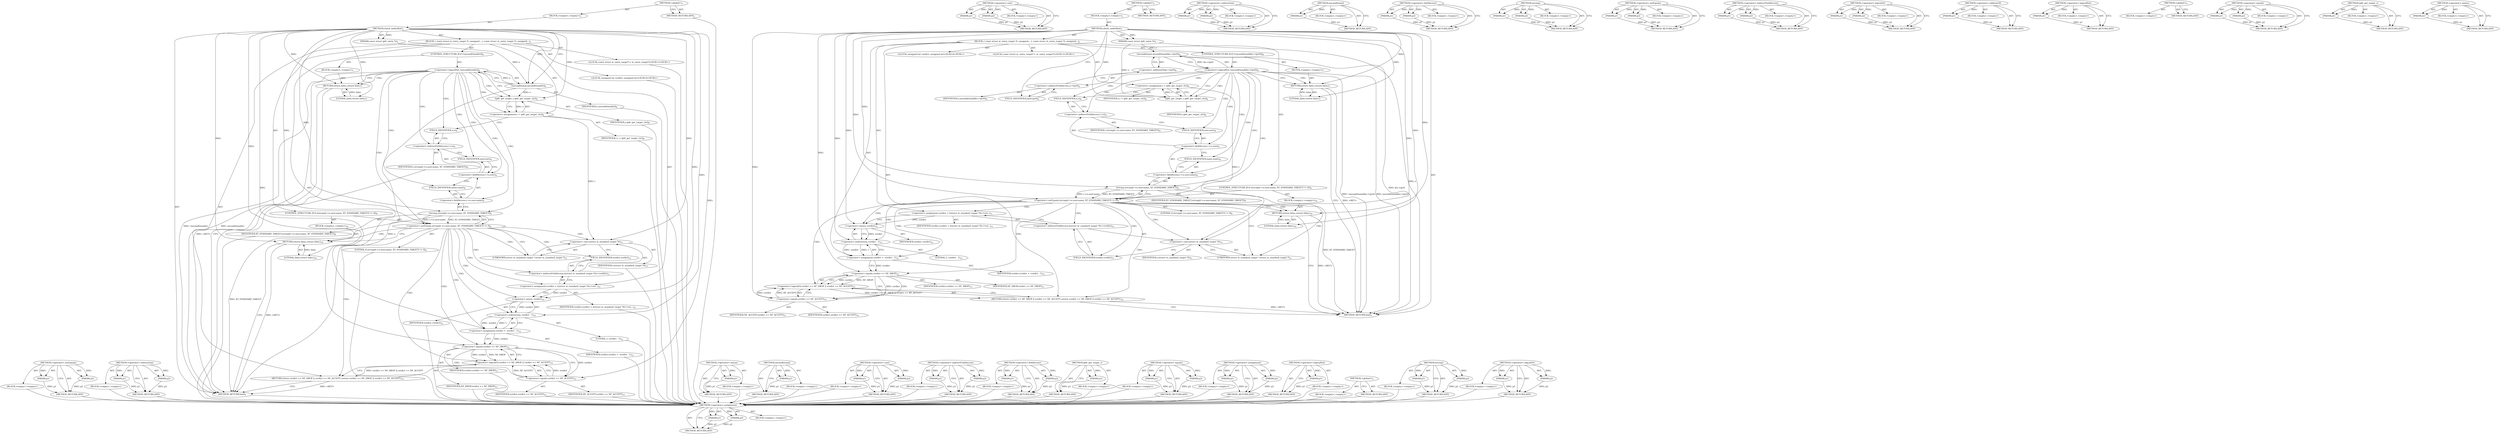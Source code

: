 digraph "&lt;operator&gt;.logicalOr" {
vulnerable_105 [label=<(METHOD,&lt;operator&gt;.assignment)>];
vulnerable_106 [label=<(PARAM,p1)>];
vulnerable_107 [label=<(PARAM,p2)>];
vulnerable_108 [label=<(BLOCK,&lt;empty&gt;,&lt;empty&gt;)>];
vulnerable_109 [label=<(METHOD_RETURN,ANY)>];
vulnerable_129 [label=<(METHOD,&lt;operator&gt;.cast)>];
vulnerable_130 [label=<(PARAM,p1)>];
vulnerable_131 [label=<(PARAM,p2)>];
vulnerable_132 [label=<(BLOCK,&lt;empty&gt;,&lt;empty&gt;)>];
vulnerable_133 [label=<(METHOD_RETURN,ANY)>];
vulnerable_6 [label=<(METHOD,&lt;global&gt;)<SUB>1</SUB>>];
vulnerable_7 [label=<(BLOCK,&lt;empty&gt;,&lt;empty&gt;)<SUB>1</SUB>>];
vulnerable_8 [label=<(METHOD,check_underflow)<SUB>1</SUB>>];
vulnerable_9 [label=<(PARAM,const struct ip6t_entry *e)<SUB>1</SUB>>];
vulnerable_10 [label=<(BLOCK,{
 	const struct xt_entry_target *t;
 	unsigned...,{
 	const struct xt_entry_target *t;
 	unsigned...)<SUB>2</SUB>>];
vulnerable_11 [label="<(LOCAL,const struct xt_entry_target* t: xt_entry_target*)<SUB>3</SUB>>"];
vulnerable_12 [label="<(LOCAL,unsigned int verdict: unsigned int)<SUB>4</SUB>>"];
vulnerable_13 [label=<(CONTROL_STRUCTURE,IF,if (!unconditional(&amp;e-&gt;ipv6)))<SUB>6</SUB>>];
vulnerable_14 [label=<(&lt;operator&gt;.logicalNot,!unconditional(&amp;e-&gt;ipv6))<SUB>6</SUB>>];
vulnerable_15 [label=<(unconditional,unconditional(&amp;e-&gt;ipv6))<SUB>6</SUB>>];
vulnerable_16 [label=<(&lt;operator&gt;.addressOf,&amp;e-&gt;ipv6)<SUB>6</SUB>>];
vulnerable_17 [label=<(&lt;operator&gt;.indirectFieldAccess,e-&gt;ipv6)<SUB>6</SUB>>];
vulnerable_18 [label=<(IDENTIFIER,e,unconditional(&amp;e-&gt;ipv6))<SUB>6</SUB>>];
vulnerable_19 [label=<(FIELD_IDENTIFIER,ipv6,ipv6)<SUB>6</SUB>>];
vulnerable_20 [label=<(BLOCK,&lt;empty&gt;,&lt;empty&gt;)<SUB>7</SUB>>];
vulnerable_21 [label=<(RETURN,return false;,return false;)<SUB>7</SUB>>];
vulnerable_22 [label=<(LITERAL,false,return false;)<SUB>7</SUB>>];
vulnerable_23 [label=<(&lt;operator&gt;.assignment,t = ip6t_get_target_c(e))<SUB>8</SUB>>];
vulnerable_24 [label=<(IDENTIFIER,t,t = ip6t_get_target_c(e))<SUB>8</SUB>>];
vulnerable_25 [label=<(ip6t_get_target_c,ip6t_get_target_c(e))<SUB>8</SUB>>];
vulnerable_26 [label=<(IDENTIFIER,e,ip6t_get_target_c(e))<SUB>8</SUB>>];
vulnerable_27 [label=<(CONTROL_STRUCTURE,IF,if (strcmp(t-&gt;u.user.name, XT_STANDARD_TARGET) != 0))<SUB>9</SUB>>];
vulnerable_28 [label=<(&lt;operator&gt;.notEquals,strcmp(t-&gt;u.user.name, XT_STANDARD_TARGET) != 0)<SUB>9</SUB>>];
vulnerable_29 [label=<(strcmp,strcmp(t-&gt;u.user.name, XT_STANDARD_TARGET))<SUB>9</SUB>>];
vulnerable_30 [label=<(&lt;operator&gt;.fieldAccess,t-&gt;u.user.name)<SUB>9</SUB>>];
vulnerable_31 [label=<(&lt;operator&gt;.fieldAccess,t-&gt;u.user)<SUB>9</SUB>>];
vulnerable_32 [label=<(&lt;operator&gt;.indirectFieldAccess,t-&gt;u)<SUB>9</SUB>>];
vulnerable_33 [label=<(IDENTIFIER,t,strcmp(t-&gt;u.user.name, XT_STANDARD_TARGET))<SUB>9</SUB>>];
vulnerable_34 [label=<(FIELD_IDENTIFIER,u,u)<SUB>9</SUB>>];
vulnerable_35 [label=<(FIELD_IDENTIFIER,user,user)<SUB>9</SUB>>];
vulnerable_36 [label=<(FIELD_IDENTIFIER,name,name)<SUB>9</SUB>>];
vulnerable_37 [label=<(IDENTIFIER,XT_STANDARD_TARGET,strcmp(t-&gt;u.user.name, XT_STANDARD_TARGET))<SUB>9</SUB>>];
vulnerable_38 [label=<(LITERAL,0,strcmp(t-&gt;u.user.name, XT_STANDARD_TARGET) != 0)<SUB>9</SUB>>];
vulnerable_39 [label=<(BLOCK,&lt;empty&gt;,&lt;empty&gt;)<SUB>10</SUB>>];
vulnerable_40 [label=<(RETURN,return false;,return false;)<SUB>10</SUB>>];
vulnerable_41 [label=<(LITERAL,false,return false;)<SUB>10</SUB>>];
vulnerable_42 [label=<(&lt;operator&gt;.assignment,verdict = ((struct xt_standard_target *)t)-&gt;ver...)<SUB>11</SUB>>];
vulnerable_43 [label=<(IDENTIFIER,verdict,verdict = ((struct xt_standard_target *)t)-&gt;ver...)<SUB>11</SUB>>];
vulnerable_44 [label=<(&lt;operator&gt;.indirectFieldAccess,((struct xt_standard_target *)t)-&gt;verdict)<SUB>11</SUB>>];
vulnerable_45 [label=<(&lt;operator&gt;.cast,(struct xt_standard_target *)t)<SUB>11</SUB>>];
vulnerable_46 [label=<(UNKNOWN,struct xt_standard_target *,struct xt_standard_target *)<SUB>11</SUB>>];
vulnerable_47 [label=<(IDENTIFIER,t,(struct xt_standard_target *)t)<SUB>11</SUB>>];
vulnerable_48 [label=<(FIELD_IDENTIFIER,verdict,verdict)<SUB>11</SUB>>];
vulnerable_49 [label=<(&lt;operator&gt;.assignment,verdict = -verdict - 1)<SUB>12</SUB>>];
vulnerable_50 [label=<(IDENTIFIER,verdict,verdict = -verdict - 1)<SUB>12</SUB>>];
vulnerable_51 [label=<(&lt;operator&gt;.subtraction,-verdict - 1)<SUB>12</SUB>>];
vulnerable_52 [label=<(&lt;operator&gt;.minus,-verdict)<SUB>12</SUB>>];
vulnerable_53 [label=<(IDENTIFIER,verdict,-verdict)<SUB>12</SUB>>];
vulnerable_54 [label=<(LITERAL,1,-verdict - 1)<SUB>12</SUB>>];
vulnerable_55 [label=<(RETURN,return verdict == NF_DROP || verdict == NF_ACCEPT;,return verdict == NF_DROP || verdict == NF_ACCEPT;)<SUB>13</SUB>>];
vulnerable_56 [label=<(&lt;operator&gt;.logicalOr,verdict == NF_DROP || verdict == NF_ACCEPT)<SUB>13</SUB>>];
vulnerable_57 [label=<(&lt;operator&gt;.equals,verdict == NF_DROP)<SUB>13</SUB>>];
vulnerable_58 [label=<(IDENTIFIER,verdict,verdict == NF_DROP)<SUB>13</SUB>>];
vulnerable_59 [label=<(IDENTIFIER,NF_DROP,verdict == NF_DROP)<SUB>13</SUB>>];
vulnerable_60 [label=<(&lt;operator&gt;.equals,verdict == NF_ACCEPT)<SUB>13</SUB>>];
vulnerable_61 [label=<(IDENTIFIER,verdict,verdict == NF_ACCEPT)<SUB>13</SUB>>];
vulnerable_62 [label=<(IDENTIFIER,NF_ACCEPT,verdict == NF_ACCEPT)<SUB>13</SUB>>];
vulnerable_63 [label=<(METHOD_RETURN,bool)<SUB>1</SUB>>];
vulnerable_65 [label=<(METHOD_RETURN,ANY)<SUB>1</SUB>>];
vulnerable_134 [label=<(METHOD,&lt;operator&gt;.subtraction)>];
vulnerable_135 [label=<(PARAM,p1)>];
vulnerable_136 [label=<(PARAM,p2)>];
vulnerable_137 [label=<(BLOCK,&lt;empty&gt;,&lt;empty&gt;)>];
vulnerable_138 [label=<(METHOD_RETURN,ANY)>];
vulnerable_92 [label=<(METHOD,unconditional)>];
vulnerable_93 [label=<(PARAM,p1)>];
vulnerable_94 [label=<(BLOCK,&lt;empty&gt;,&lt;empty&gt;)>];
vulnerable_95 [label=<(METHOD_RETURN,ANY)>];
vulnerable_124 [label=<(METHOD,&lt;operator&gt;.fieldAccess)>];
vulnerable_125 [label=<(PARAM,p1)>];
vulnerable_126 [label=<(PARAM,p2)>];
vulnerable_127 [label=<(BLOCK,&lt;empty&gt;,&lt;empty&gt;)>];
vulnerable_128 [label=<(METHOD_RETURN,ANY)>];
vulnerable_119 [label=<(METHOD,strcmp)>];
vulnerable_120 [label=<(PARAM,p1)>];
vulnerable_121 [label=<(PARAM,p2)>];
vulnerable_122 [label=<(BLOCK,&lt;empty&gt;,&lt;empty&gt;)>];
vulnerable_123 [label=<(METHOD_RETURN,ANY)>];
vulnerable_114 [label=<(METHOD,&lt;operator&gt;.notEquals)>];
vulnerable_115 [label=<(PARAM,p1)>];
vulnerable_116 [label=<(PARAM,p2)>];
vulnerable_117 [label=<(BLOCK,&lt;empty&gt;,&lt;empty&gt;)>];
vulnerable_118 [label=<(METHOD_RETURN,ANY)>];
vulnerable_100 [label=<(METHOD,&lt;operator&gt;.indirectFieldAccess)>];
vulnerable_101 [label=<(PARAM,p1)>];
vulnerable_102 [label=<(PARAM,p2)>];
vulnerable_103 [label=<(BLOCK,&lt;empty&gt;,&lt;empty&gt;)>];
vulnerable_104 [label=<(METHOD_RETURN,ANY)>];
vulnerable_143 [label=<(METHOD,&lt;operator&gt;.logicalOr)>];
vulnerable_144 [label=<(PARAM,p1)>];
vulnerable_145 [label=<(PARAM,p2)>];
vulnerable_146 [label=<(BLOCK,&lt;empty&gt;,&lt;empty&gt;)>];
vulnerable_147 [label=<(METHOD_RETURN,ANY)>];
vulnerable_96 [label=<(METHOD,&lt;operator&gt;.addressOf)>];
vulnerable_97 [label=<(PARAM,p1)>];
vulnerable_98 [label=<(BLOCK,&lt;empty&gt;,&lt;empty&gt;)>];
vulnerable_99 [label=<(METHOD_RETURN,ANY)>];
vulnerable_88 [label=<(METHOD,&lt;operator&gt;.logicalNot)>];
vulnerable_89 [label=<(PARAM,p1)>];
vulnerable_90 [label=<(BLOCK,&lt;empty&gt;,&lt;empty&gt;)>];
vulnerable_91 [label=<(METHOD_RETURN,ANY)>];
vulnerable_82 [label=<(METHOD,&lt;global&gt;)<SUB>1</SUB>>];
vulnerable_83 [label=<(BLOCK,&lt;empty&gt;,&lt;empty&gt;)>];
vulnerable_84 [label=<(METHOD_RETURN,ANY)>];
vulnerable_148 [label=<(METHOD,&lt;operator&gt;.equals)>];
vulnerable_149 [label=<(PARAM,p1)>];
vulnerable_150 [label=<(PARAM,p2)>];
vulnerable_151 [label=<(BLOCK,&lt;empty&gt;,&lt;empty&gt;)>];
vulnerable_152 [label=<(METHOD_RETURN,ANY)>];
vulnerable_110 [label=<(METHOD,ip6t_get_target_c)>];
vulnerable_111 [label=<(PARAM,p1)>];
vulnerable_112 [label=<(BLOCK,&lt;empty&gt;,&lt;empty&gt;)>];
vulnerable_113 [label=<(METHOD_RETURN,ANY)>];
vulnerable_139 [label=<(METHOD,&lt;operator&gt;.minus)>];
vulnerable_140 [label=<(PARAM,p1)>];
vulnerable_141 [label=<(BLOCK,&lt;empty&gt;,&lt;empty&gt;)>];
vulnerable_142 [label=<(METHOD_RETURN,ANY)>];
fixed_102 [label=<(METHOD,&lt;operator&gt;.notEquals)>];
fixed_103 [label=<(PARAM,p1)>];
fixed_104 [label=<(PARAM,p2)>];
fixed_105 [label=<(BLOCK,&lt;empty&gt;,&lt;empty&gt;)>];
fixed_106 [label=<(METHOD_RETURN,ANY)>];
fixed_127 [label=<(METHOD,&lt;operator&gt;.subtraction)>];
fixed_128 [label=<(PARAM,p1)>];
fixed_129 [label=<(PARAM,p2)>];
fixed_130 [label=<(BLOCK,&lt;empty&gt;,&lt;empty&gt;)>];
fixed_131 [label=<(METHOD_RETURN,ANY)>];
fixed_6 [label=<(METHOD,&lt;global&gt;)<SUB>1</SUB>>];
fixed_7 [label=<(BLOCK,&lt;empty&gt;,&lt;empty&gt;)<SUB>1</SUB>>];
fixed_8 [label=<(METHOD,check_underflow)<SUB>1</SUB>>];
fixed_9 [label=<(PARAM,const struct ip6t_entry *e)<SUB>1</SUB>>];
fixed_10 [label=<(BLOCK,{
 	const struct xt_entry_target *t;
 	unsigned...,{
 	const struct xt_entry_target *t;
 	unsigned...)<SUB>2</SUB>>];
fixed_11 [label="<(LOCAL,const struct xt_entry_target* t: xt_entry_target*)<SUB>3</SUB>>"];
fixed_12 [label="<(LOCAL,unsigned int verdict: unsigned int)<SUB>4</SUB>>"];
fixed_13 [label=<(CONTROL_STRUCTURE,IF,if (!unconditional(e)))<SUB>6</SUB>>];
fixed_14 [label=<(&lt;operator&gt;.logicalNot,!unconditional(e))<SUB>6</SUB>>];
fixed_15 [label=<(unconditional,unconditional(e))<SUB>6</SUB>>];
fixed_16 [label=<(IDENTIFIER,e,unconditional(e))<SUB>6</SUB>>];
fixed_17 [label=<(BLOCK,&lt;empty&gt;,&lt;empty&gt;)<SUB>7</SUB>>];
fixed_18 [label=<(RETURN,return false;,return false;)<SUB>7</SUB>>];
fixed_19 [label=<(LITERAL,false,return false;)<SUB>7</SUB>>];
fixed_20 [label=<(&lt;operator&gt;.assignment,t = ip6t_get_target_c(e))<SUB>8</SUB>>];
fixed_21 [label=<(IDENTIFIER,t,t = ip6t_get_target_c(e))<SUB>8</SUB>>];
fixed_22 [label=<(ip6t_get_target_c,ip6t_get_target_c(e))<SUB>8</SUB>>];
fixed_23 [label=<(IDENTIFIER,e,ip6t_get_target_c(e))<SUB>8</SUB>>];
fixed_24 [label=<(CONTROL_STRUCTURE,IF,if (strcmp(t-&gt;u.user.name, XT_STANDARD_TARGET) != 0))<SUB>9</SUB>>];
fixed_25 [label=<(&lt;operator&gt;.notEquals,strcmp(t-&gt;u.user.name, XT_STANDARD_TARGET) != 0)<SUB>9</SUB>>];
fixed_26 [label=<(strcmp,strcmp(t-&gt;u.user.name, XT_STANDARD_TARGET))<SUB>9</SUB>>];
fixed_27 [label=<(&lt;operator&gt;.fieldAccess,t-&gt;u.user.name)<SUB>9</SUB>>];
fixed_28 [label=<(&lt;operator&gt;.fieldAccess,t-&gt;u.user)<SUB>9</SUB>>];
fixed_29 [label=<(&lt;operator&gt;.indirectFieldAccess,t-&gt;u)<SUB>9</SUB>>];
fixed_30 [label=<(IDENTIFIER,t,strcmp(t-&gt;u.user.name, XT_STANDARD_TARGET))<SUB>9</SUB>>];
fixed_31 [label=<(FIELD_IDENTIFIER,u,u)<SUB>9</SUB>>];
fixed_32 [label=<(FIELD_IDENTIFIER,user,user)<SUB>9</SUB>>];
fixed_33 [label=<(FIELD_IDENTIFIER,name,name)<SUB>9</SUB>>];
fixed_34 [label=<(IDENTIFIER,XT_STANDARD_TARGET,strcmp(t-&gt;u.user.name, XT_STANDARD_TARGET))<SUB>9</SUB>>];
fixed_35 [label=<(LITERAL,0,strcmp(t-&gt;u.user.name, XT_STANDARD_TARGET) != 0)<SUB>9</SUB>>];
fixed_36 [label=<(BLOCK,&lt;empty&gt;,&lt;empty&gt;)<SUB>10</SUB>>];
fixed_37 [label=<(RETURN,return false;,return false;)<SUB>10</SUB>>];
fixed_38 [label=<(LITERAL,false,return false;)<SUB>10</SUB>>];
fixed_39 [label=<(&lt;operator&gt;.assignment,verdict = ((struct xt_standard_target *)t)-&gt;ver...)<SUB>11</SUB>>];
fixed_40 [label=<(IDENTIFIER,verdict,verdict = ((struct xt_standard_target *)t)-&gt;ver...)<SUB>11</SUB>>];
fixed_41 [label=<(&lt;operator&gt;.indirectFieldAccess,((struct xt_standard_target *)t)-&gt;verdict)<SUB>11</SUB>>];
fixed_42 [label=<(&lt;operator&gt;.cast,(struct xt_standard_target *)t)<SUB>11</SUB>>];
fixed_43 [label=<(UNKNOWN,struct xt_standard_target *,struct xt_standard_target *)<SUB>11</SUB>>];
fixed_44 [label=<(IDENTIFIER,t,(struct xt_standard_target *)t)<SUB>11</SUB>>];
fixed_45 [label=<(FIELD_IDENTIFIER,verdict,verdict)<SUB>11</SUB>>];
fixed_46 [label=<(&lt;operator&gt;.assignment,verdict = -verdict - 1)<SUB>12</SUB>>];
fixed_47 [label=<(IDENTIFIER,verdict,verdict = -verdict - 1)<SUB>12</SUB>>];
fixed_48 [label=<(&lt;operator&gt;.subtraction,-verdict - 1)<SUB>12</SUB>>];
fixed_49 [label=<(&lt;operator&gt;.minus,-verdict)<SUB>12</SUB>>];
fixed_50 [label=<(IDENTIFIER,verdict,-verdict)<SUB>12</SUB>>];
fixed_51 [label=<(LITERAL,1,-verdict - 1)<SUB>12</SUB>>];
fixed_52 [label=<(RETURN,return verdict == NF_DROP || verdict == NF_ACCEPT;,return verdict == NF_DROP || verdict == NF_ACCEPT;)<SUB>13</SUB>>];
fixed_53 [label=<(&lt;operator&gt;.logicalOr,verdict == NF_DROP || verdict == NF_ACCEPT)<SUB>13</SUB>>];
fixed_54 [label=<(&lt;operator&gt;.equals,verdict == NF_DROP)<SUB>13</SUB>>];
fixed_55 [label=<(IDENTIFIER,verdict,verdict == NF_DROP)<SUB>13</SUB>>];
fixed_56 [label=<(IDENTIFIER,NF_DROP,verdict == NF_DROP)<SUB>13</SUB>>];
fixed_57 [label=<(&lt;operator&gt;.equals,verdict == NF_ACCEPT)<SUB>13</SUB>>];
fixed_58 [label=<(IDENTIFIER,verdict,verdict == NF_ACCEPT)<SUB>13</SUB>>];
fixed_59 [label=<(IDENTIFIER,NF_ACCEPT,verdict == NF_ACCEPT)<SUB>13</SUB>>];
fixed_60 [label=<(METHOD_RETURN,bool)<SUB>1</SUB>>];
fixed_62 [label=<(METHOD_RETURN,ANY)<SUB>1</SUB>>];
fixed_132 [label=<(METHOD,&lt;operator&gt;.minus)>];
fixed_133 [label=<(PARAM,p1)>];
fixed_134 [label=<(BLOCK,&lt;empty&gt;,&lt;empty&gt;)>];
fixed_135 [label=<(METHOD_RETURN,ANY)>];
fixed_89 [label=<(METHOD,unconditional)>];
fixed_90 [label=<(PARAM,p1)>];
fixed_91 [label=<(BLOCK,&lt;empty&gt;,&lt;empty&gt;)>];
fixed_92 [label=<(METHOD_RETURN,ANY)>];
fixed_122 [label=<(METHOD,&lt;operator&gt;.cast)>];
fixed_123 [label=<(PARAM,p1)>];
fixed_124 [label=<(PARAM,p2)>];
fixed_125 [label=<(BLOCK,&lt;empty&gt;,&lt;empty&gt;)>];
fixed_126 [label=<(METHOD_RETURN,ANY)>];
fixed_117 [label=<(METHOD,&lt;operator&gt;.indirectFieldAccess)>];
fixed_118 [label=<(PARAM,p1)>];
fixed_119 [label=<(PARAM,p2)>];
fixed_120 [label=<(BLOCK,&lt;empty&gt;,&lt;empty&gt;)>];
fixed_121 [label=<(METHOD_RETURN,ANY)>];
fixed_112 [label=<(METHOD,&lt;operator&gt;.fieldAccess)>];
fixed_113 [label=<(PARAM,p1)>];
fixed_114 [label=<(PARAM,p2)>];
fixed_115 [label=<(BLOCK,&lt;empty&gt;,&lt;empty&gt;)>];
fixed_116 [label=<(METHOD_RETURN,ANY)>];
fixed_98 [label=<(METHOD,ip6t_get_target_c)>];
fixed_99 [label=<(PARAM,p1)>];
fixed_100 [label=<(BLOCK,&lt;empty&gt;,&lt;empty&gt;)>];
fixed_101 [label=<(METHOD_RETURN,ANY)>];
fixed_141 [label=<(METHOD,&lt;operator&gt;.equals)>];
fixed_142 [label=<(PARAM,p1)>];
fixed_143 [label=<(PARAM,p2)>];
fixed_144 [label=<(BLOCK,&lt;empty&gt;,&lt;empty&gt;)>];
fixed_145 [label=<(METHOD_RETURN,ANY)>];
fixed_93 [label=<(METHOD,&lt;operator&gt;.assignment)>];
fixed_94 [label=<(PARAM,p1)>];
fixed_95 [label=<(PARAM,p2)>];
fixed_96 [label=<(BLOCK,&lt;empty&gt;,&lt;empty&gt;)>];
fixed_97 [label=<(METHOD_RETURN,ANY)>];
fixed_85 [label=<(METHOD,&lt;operator&gt;.logicalNot)>];
fixed_86 [label=<(PARAM,p1)>];
fixed_87 [label=<(BLOCK,&lt;empty&gt;,&lt;empty&gt;)>];
fixed_88 [label=<(METHOD_RETURN,ANY)>];
fixed_79 [label=<(METHOD,&lt;global&gt;)<SUB>1</SUB>>];
fixed_80 [label=<(BLOCK,&lt;empty&gt;,&lt;empty&gt;)>];
fixed_81 [label=<(METHOD_RETURN,ANY)>];
fixed_107 [label=<(METHOD,strcmp)>];
fixed_108 [label=<(PARAM,p1)>];
fixed_109 [label=<(PARAM,p2)>];
fixed_110 [label=<(BLOCK,&lt;empty&gt;,&lt;empty&gt;)>];
fixed_111 [label=<(METHOD_RETURN,ANY)>];
fixed_136 [label=<(METHOD,&lt;operator&gt;.logicalOr)>];
fixed_137 [label=<(PARAM,p1)>];
fixed_138 [label=<(PARAM,p2)>];
fixed_139 [label=<(BLOCK,&lt;empty&gt;,&lt;empty&gt;)>];
fixed_140 [label=<(METHOD_RETURN,ANY)>];
vulnerable_105 -> vulnerable_106  [key=0, label="AST: "];
vulnerable_105 -> vulnerable_106  [key=1, label="DDG: "];
vulnerable_105 -> vulnerable_108  [key=0, label="AST: "];
vulnerable_105 -> vulnerable_107  [key=0, label="AST: "];
vulnerable_105 -> vulnerable_107  [key=1, label="DDG: "];
vulnerable_105 -> vulnerable_109  [key=0, label="AST: "];
vulnerable_105 -> vulnerable_109  [key=1, label="CFG: "];
vulnerable_106 -> vulnerable_109  [key=0, label="DDG: p1"];
vulnerable_107 -> vulnerable_109  [key=0, label="DDG: p2"];
vulnerable_129 -> vulnerable_130  [key=0, label="AST: "];
vulnerable_129 -> vulnerable_130  [key=1, label="DDG: "];
vulnerable_129 -> vulnerable_132  [key=0, label="AST: "];
vulnerable_129 -> vulnerable_131  [key=0, label="AST: "];
vulnerable_129 -> vulnerable_131  [key=1, label="DDG: "];
vulnerable_129 -> vulnerable_133  [key=0, label="AST: "];
vulnerable_129 -> vulnerable_133  [key=1, label="CFG: "];
vulnerable_130 -> vulnerable_133  [key=0, label="DDG: p1"];
vulnerable_131 -> vulnerable_133  [key=0, label="DDG: p2"];
vulnerable_6 -> vulnerable_7  [key=0, label="AST: "];
vulnerable_6 -> vulnerable_65  [key=0, label="AST: "];
vulnerable_6 -> vulnerable_65  [key=1, label="CFG: "];
vulnerable_7 -> vulnerable_8  [key=0, label="AST: "];
vulnerable_8 -> vulnerable_9  [key=0, label="AST: "];
vulnerable_8 -> vulnerable_9  [key=1, label="DDG: "];
vulnerable_8 -> vulnerable_10  [key=0, label="AST: "];
vulnerable_8 -> vulnerable_63  [key=0, label="AST: "];
vulnerable_8 -> vulnerable_19  [key=0, label="CFG: "];
vulnerable_8 -> vulnerable_21  [key=0, label="DDG: "];
vulnerable_8 -> vulnerable_25  [key=0, label="DDG: "];
vulnerable_8 -> vulnerable_28  [key=0, label="DDG: "];
vulnerable_8 -> vulnerable_40  [key=0, label="DDG: "];
vulnerable_8 -> vulnerable_51  [key=0, label="DDG: "];
vulnerable_8 -> vulnerable_22  [key=0, label="DDG: "];
vulnerable_8 -> vulnerable_29  [key=0, label="DDG: "];
vulnerable_8 -> vulnerable_41  [key=0, label="DDG: "];
vulnerable_8 -> vulnerable_45  [key=0, label="DDG: "];
vulnerable_8 -> vulnerable_52  [key=0, label="DDG: "];
vulnerable_8 -> vulnerable_57  [key=0, label="DDG: "];
vulnerable_8 -> vulnerable_60  [key=0, label="DDG: "];
vulnerable_9 -> vulnerable_63  [key=0, label="DDG: e"];
vulnerable_9 -> vulnerable_25  [key=0, label="DDG: e"];
vulnerable_9 -> vulnerable_15  [key=0, label="DDG: e"];
vulnerable_10 -> vulnerable_11  [key=0, label="AST: "];
vulnerable_10 -> vulnerable_12  [key=0, label="AST: "];
vulnerable_10 -> vulnerable_13  [key=0, label="AST: "];
vulnerable_10 -> vulnerable_23  [key=0, label="AST: "];
vulnerable_10 -> vulnerable_27  [key=0, label="AST: "];
vulnerable_10 -> vulnerable_42  [key=0, label="AST: "];
vulnerable_10 -> vulnerable_49  [key=0, label="AST: "];
vulnerable_10 -> vulnerable_55  [key=0, label="AST: "];
vulnerable_13 -> vulnerable_14  [key=0, label="AST: "];
vulnerable_13 -> vulnerable_20  [key=0, label="AST: "];
vulnerable_14 -> vulnerable_15  [key=0, label="AST: "];
vulnerable_14 -> vulnerable_21  [key=0, label="CFG: "];
vulnerable_14 -> vulnerable_21  [key=1, label="CDG: "];
vulnerable_14 -> vulnerable_25  [key=0, label="CFG: "];
vulnerable_14 -> vulnerable_25  [key=1, label="CDG: "];
vulnerable_14 -> vulnerable_63  [key=0, label="DDG: unconditional(&amp;e-&gt;ipv6)"];
vulnerable_14 -> vulnerable_63  [key=1, label="DDG: !unconditional(&amp;e-&gt;ipv6)"];
vulnerable_14 -> vulnerable_30  [key=0, label="CDG: "];
vulnerable_14 -> vulnerable_34  [key=0, label="CDG: "];
vulnerable_14 -> vulnerable_32  [key=0, label="CDG: "];
vulnerable_14 -> vulnerable_23  [key=0, label="CDG: "];
vulnerable_14 -> vulnerable_28  [key=0, label="CDG: "];
vulnerable_14 -> vulnerable_36  [key=0, label="CDG: "];
vulnerable_14 -> vulnerable_29  [key=0, label="CDG: "];
vulnerable_14 -> vulnerable_35  [key=0, label="CDG: "];
vulnerable_14 -> vulnerable_31  [key=0, label="CDG: "];
vulnerable_15 -> vulnerable_16  [key=0, label="AST: "];
vulnerable_15 -> vulnerable_14  [key=0, label="CFG: "];
vulnerable_15 -> vulnerable_14  [key=1, label="DDG: &amp;e-&gt;ipv6"];
vulnerable_15 -> vulnerable_63  [key=0, label="DDG: &amp;e-&gt;ipv6"];
vulnerable_16 -> vulnerable_17  [key=0, label="AST: "];
vulnerable_16 -> vulnerable_15  [key=0, label="CFG: "];
vulnerable_17 -> vulnerable_18  [key=0, label="AST: "];
vulnerable_17 -> vulnerable_19  [key=0, label="AST: "];
vulnerable_17 -> vulnerable_16  [key=0, label="CFG: "];
vulnerable_19 -> vulnerable_17  [key=0, label="CFG: "];
vulnerable_20 -> vulnerable_21  [key=0, label="AST: "];
vulnerable_21 -> vulnerable_22  [key=0, label="AST: "];
vulnerable_21 -> vulnerable_63  [key=0, label="CFG: "];
vulnerable_21 -> vulnerable_63  [key=1, label="DDG: &lt;RET&gt;"];
vulnerable_22 -> vulnerable_21  [key=0, label="DDG: false"];
vulnerable_23 -> vulnerable_24  [key=0, label="AST: "];
vulnerable_23 -> vulnerable_25  [key=0, label="AST: "];
vulnerable_23 -> vulnerable_34  [key=0, label="CFG: "];
vulnerable_23 -> vulnerable_45  [key=0, label="DDG: t"];
vulnerable_25 -> vulnerable_26  [key=0, label="AST: "];
vulnerable_25 -> vulnerable_23  [key=0, label="CFG: "];
vulnerable_25 -> vulnerable_23  [key=1, label="DDG: e"];
vulnerable_27 -> vulnerable_28  [key=0, label="AST: "];
vulnerable_27 -> vulnerable_39  [key=0, label="AST: "];
vulnerable_28 -> vulnerable_29  [key=0, label="AST: "];
vulnerable_28 -> vulnerable_38  [key=0, label="AST: "];
vulnerable_28 -> vulnerable_40  [key=0, label="CFG: "];
vulnerable_28 -> vulnerable_40  [key=1, label="CDG: "];
vulnerable_28 -> vulnerable_46  [key=0, label="CFG: "];
vulnerable_28 -> vulnerable_46  [key=1, label="CDG: "];
vulnerable_28 -> vulnerable_48  [key=0, label="CDG: "];
vulnerable_28 -> vulnerable_49  [key=0, label="CDG: "];
vulnerable_28 -> vulnerable_42  [key=0, label="CDG: "];
vulnerable_28 -> vulnerable_51  [key=0, label="CDG: "];
vulnerable_28 -> vulnerable_57  [key=0, label="CDG: "];
vulnerable_28 -> vulnerable_52  [key=0, label="CDG: "];
vulnerable_28 -> vulnerable_56  [key=0, label="CDG: "];
vulnerable_28 -> vulnerable_45  [key=0, label="CDG: "];
vulnerable_28 -> vulnerable_44  [key=0, label="CDG: "];
vulnerable_28 -> vulnerable_55  [key=0, label="CDG: "];
vulnerable_29 -> vulnerable_30  [key=0, label="AST: "];
vulnerable_29 -> vulnerable_37  [key=0, label="AST: "];
vulnerable_29 -> vulnerable_28  [key=0, label="CFG: "];
vulnerable_29 -> vulnerable_28  [key=1, label="DDG: t-&gt;u.user.name"];
vulnerable_29 -> vulnerable_28  [key=2, label="DDG: XT_STANDARD_TARGET"];
vulnerable_29 -> vulnerable_63  [key=0, label="DDG: XT_STANDARD_TARGET"];
vulnerable_30 -> vulnerable_31  [key=0, label="AST: "];
vulnerable_30 -> vulnerable_36  [key=0, label="AST: "];
vulnerable_30 -> vulnerable_29  [key=0, label="CFG: "];
vulnerable_31 -> vulnerable_32  [key=0, label="AST: "];
vulnerable_31 -> vulnerable_35  [key=0, label="AST: "];
vulnerable_31 -> vulnerable_36  [key=0, label="CFG: "];
vulnerable_32 -> vulnerable_33  [key=0, label="AST: "];
vulnerable_32 -> vulnerable_34  [key=0, label="AST: "];
vulnerable_32 -> vulnerable_35  [key=0, label="CFG: "];
vulnerable_34 -> vulnerable_32  [key=0, label="CFG: "];
vulnerable_35 -> vulnerable_31  [key=0, label="CFG: "];
vulnerable_36 -> vulnerable_30  [key=0, label="CFG: "];
vulnerable_39 -> vulnerable_40  [key=0, label="AST: "];
vulnerable_40 -> vulnerable_41  [key=0, label="AST: "];
vulnerable_40 -> vulnerable_63  [key=0, label="CFG: "];
vulnerable_40 -> vulnerable_63  [key=1, label="DDG: &lt;RET&gt;"];
vulnerable_41 -> vulnerable_40  [key=0, label="DDG: false"];
vulnerable_42 -> vulnerable_43  [key=0, label="AST: "];
vulnerable_42 -> vulnerable_44  [key=0, label="AST: "];
vulnerable_42 -> vulnerable_52  [key=0, label="CFG: "];
vulnerable_42 -> vulnerable_52  [key=1, label="DDG: verdict"];
vulnerable_44 -> vulnerable_45  [key=0, label="AST: "];
vulnerable_44 -> vulnerable_48  [key=0, label="AST: "];
vulnerable_44 -> vulnerable_42  [key=0, label="CFG: "];
vulnerable_45 -> vulnerable_46  [key=0, label="AST: "];
vulnerable_45 -> vulnerable_47  [key=0, label="AST: "];
vulnerable_45 -> vulnerable_48  [key=0, label="CFG: "];
vulnerable_46 -> vulnerable_45  [key=0, label="CFG: "];
vulnerable_48 -> vulnerable_44  [key=0, label="CFG: "];
vulnerable_49 -> vulnerable_50  [key=0, label="AST: "];
vulnerable_49 -> vulnerable_51  [key=0, label="AST: "];
vulnerable_49 -> vulnerable_57  [key=0, label="CFG: "];
vulnerable_49 -> vulnerable_57  [key=1, label="DDG: verdict"];
vulnerable_51 -> vulnerable_52  [key=0, label="AST: "];
vulnerable_51 -> vulnerable_54  [key=0, label="AST: "];
vulnerable_51 -> vulnerable_49  [key=0, label="CFG: "];
vulnerable_51 -> vulnerable_49  [key=1, label="DDG: -verdict"];
vulnerable_51 -> vulnerable_49  [key=2, label="DDG: 1"];
vulnerable_52 -> vulnerable_53  [key=0, label="AST: "];
vulnerable_52 -> vulnerable_51  [key=0, label="CFG: "];
vulnerable_52 -> vulnerable_51  [key=1, label="DDG: verdict"];
vulnerable_55 -> vulnerable_56  [key=0, label="AST: "];
vulnerable_55 -> vulnerable_63  [key=0, label="CFG: "];
vulnerable_55 -> vulnerable_63  [key=1, label="DDG: &lt;RET&gt;"];
vulnerable_56 -> vulnerable_57  [key=0, label="AST: "];
vulnerable_56 -> vulnerable_60  [key=0, label="AST: "];
vulnerable_56 -> vulnerable_55  [key=0, label="CFG: "];
vulnerable_56 -> vulnerable_55  [key=1, label="DDG: verdict == NF_DROP || verdict == NF_ACCEPT"];
vulnerable_57 -> vulnerable_58  [key=0, label="AST: "];
vulnerable_57 -> vulnerable_59  [key=0, label="AST: "];
vulnerable_57 -> vulnerable_56  [key=0, label="CFG: "];
vulnerable_57 -> vulnerable_56  [key=1, label="DDG: verdict"];
vulnerable_57 -> vulnerable_56  [key=2, label="DDG: NF_DROP"];
vulnerable_57 -> vulnerable_60  [key=0, label="CFG: "];
vulnerable_57 -> vulnerable_60  [key=1, label="DDG: verdict"];
vulnerable_57 -> vulnerable_60  [key=2, label="CDG: "];
vulnerable_60 -> vulnerable_61  [key=0, label="AST: "];
vulnerable_60 -> vulnerable_62  [key=0, label="AST: "];
vulnerable_60 -> vulnerable_56  [key=0, label="CFG: "];
vulnerable_60 -> vulnerable_56  [key=1, label="DDG: verdict"];
vulnerable_60 -> vulnerable_56  [key=2, label="DDG: NF_ACCEPT"];
vulnerable_134 -> vulnerable_135  [key=0, label="AST: "];
vulnerable_134 -> vulnerable_135  [key=1, label="DDG: "];
vulnerable_134 -> vulnerable_137  [key=0, label="AST: "];
vulnerable_134 -> vulnerable_136  [key=0, label="AST: "];
vulnerable_134 -> vulnerable_136  [key=1, label="DDG: "];
vulnerable_134 -> vulnerable_138  [key=0, label="AST: "];
vulnerable_134 -> vulnerable_138  [key=1, label="CFG: "];
vulnerable_135 -> vulnerable_138  [key=0, label="DDG: p1"];
vulnerable_136 -> vulnerable_138  [key=0, label="DDG: p2"];
vulnerable_92 -> vulnerable_93  [key=0, label="AST: "];
vulnerable_92 -> vulnerable_93  [key=1, label="DDG: "];
vulnerable_92 -> vulnerable_94  [key=0, label="AST: "];
vulnerable_92 -> vulnerable_95  [key=0, label="AST: "];
vulnerable_92 -> vulnerable_95  [key=1, label="CFG: "];
vulnerable_93 -> vulnerable_95  [key=0, label="DDG: p1"];
vulnerable_124 -> vulnerable_125  [key=0, label="AST: "];
vulnerable_124 -> vulnerable_125  [key=1, label="DDG: "];
vulnerable_124 -> vulnerable_127  [key=0, label="AST: "];
vulnerable_124 -> vulnerable_126  [key=0, label="AST: "];
vulnerable_124 -> vulnerable_126  [key=1, label="DDG: "];
vulnerable_124 -> vulnerable_128  [key=0, label="AST: "];
vulnerable_124 -> vulnerable_128  [key=1, label="CFG: "];
vulnerable_125 -> vulnerable_128  [key=0, label="DDG: p1"];
vulnerable_126 -> vulnerable_128  [key=0, label="DDG: p2"];
vulnerable_119 -> vulnerable_120  [key=0, label="AST: "];
vulnerable_119 -> vulnerable_120  [key=1, label="DDG: "];
vulnerable_119 -> vulnerable_122  [key=0, label="AST: "];
vulnerable_119 -> vulnerable_121  [key=0, label="AST: "];
vulnerable_119 -> vulnerable_121  [key=1, label="DDG: "];
vulnerable_119 -> vulnerable_123  [key=0, label="AST: "];
vulnerable_119 -> vulnerable_123  [key=1, label="CFG: "];
vulnerable_120 -> vulnerable_123  [key=0, label="DDG: p1"];
vulnerable_121 -> vulnerable_123  [key=0, label="DDG: p2"];
vulnerable_114 -> vulnerable_115  [key=0, label="AST: "];
vulnerable_114 -> vulnerable_115  [key=1, label="DDG: "];
vulnerable_114 -> vulnerable_117  [key=0, label="AST: "];
vulnerable_114 -> vulnerable_116  [key=0, label="AST: "];
vulnerable_114 -> vulnerable_116  [key=1, label="DDG: "];
vulnerable_114 -> vulnerable_118  [key=0, label="AST: "];
vulnerable_114 -> vulnerable_118  [key=1, label="CFG: "];
vulnerable_115 -> vulnerable_118  [key=0, label="DDG: p1"];
vulnerable_116 -> vulnerable_118  [key=0, label="DDG: p2"];
vulnerable_100 -> vulnerable_101  [key=0, label="AST: "];
vulnerable_100 -> vulnerable_101  [key=1, label="DDG: "];
vulnerable_100 -> vulnerable_103  [key=0, label="AST: "];
vulnerable_100 -> vulnerable_102  [key=0, label="AST: "];
vulnerable_100 -> vulnerable_102  [key=1, label="DDG: "];
vulnerable_100 -> vulnerable_104  [key=0, label="AST: "];
vulnerable_100 -> vulnerable_104  [key=1, label="CFG: "];
vulnerable_101 -> vulnerable_104  [key=0, label="DDG: p1"];
vulnerable_102 -> vulnerable_104  [key=0, label="DDG: p2"];
vulnerable_143 -> vulnerable_144  [key=0, label="AST: "];
vulnerable_143 -> vulnerable_144  [key=1, label="DDG: "];
vulnerable_143 -> vulnerable_146  [key=0, label="AST: "];
vulnerable_143 -> vulnerable_145  [key=0, label="AST: "];
vulnerable_143 -> vulnerable_145  [key=1, label="DDG: "];
vulnerable_143 -> vulnerable_147  [key=0, label="AST: "];
vulnerable_143 -> vulnerable_147  [key=1, label="CFG: "];
vulnerable_144 -> vulnerable_147  [key=0, label="DDG: p1"];
vulnerable_145 -> vulnerable_147  [key=0, label="DDG: p2"];
vulnerable_96 -> vulnerable_97  [key=0, label="AST: "];
vulnerable_96 -> vulnerable_97  [key=1, label="DDG: "];
vulnerable_96 -> vulnerable_98  [key=0, label="AST: "];
vulnerable_96 -> vulnerable_99  [key=0, label="AST: "];
vulnerable_96 -> vulnerable_99  [key=1, label="CFG: "];
vulnerable_97 -> vulnerable_99  [key=0, label="DDG: p1"];
vulnerable_88 -> vulnerable_89  [key=0, label="AST: "];
vulnerable_88 -> vulnerable_89  [key=1, label="DDG: "];
vulnerable_88 -> vulnerable_90  [key=0, label="AST: "];
vulnerable_88 -> vulnerable_91  [key=0, label="AST: "];
vulnerable_88 -> vulnerable_91  [key=1, label="CFG: "];
vulnerable_89 -> vulnerable_91  [key=0, label="DDG: p1"];
vulnerable_82 -> vulnerable_83  [key=0, label="AST: "];
vulnerable_82 -> vulnerable_84  [key=0, label="AST: "];
vulnerable_82 -> vulnerable_84  [key=1, label="CFG: "];
vulnerable_148 -> vulnerable_149  [key=0, label="AST: "];
vulnerable_148 -> vulnerable_149  [key=1, label="DDG: "];
vulnerable_148 -> vulnerable_151  [key=0, label="AST: "];
vulnerable_148 -> vulnerable_150  [key=0, label="AST: "];
vulnerable_148 -> vulnerable_150  [key=1, label="DDG: "];
vulnerable_148 -> vulnerable_152  [key=0, label="AST: "];
vulnerable_148 -> vulnerable_152  [key=1, label="CFG: "];
vulnerable_149 -> vulnerable_152  [key=0, label="DDG: p1"];
vulnerable_150 -> vulnerable_152  [key=0, label="DDG: p2"];
vulnerable_110 -> vulnerable_111  [key=0, label="AST: "];
vulnerable_110 -> vulnerable_111  [key=1, label="DDG: "];
vulnerable_110 -> vulnerable_112  [key=0, label="AST: "];
vulnerable_110 -> vulnerable_113  [key=0, label="AST: "];
vulnerable_110 -> vulnerable_113  [key=1, label="CFG: "];
vulnerable_111 -> vulnerable_113  [key=0, label="DDG: p1"];
vulnerable_139 -> vulnerable_140  [key=0, label="AST: "];
vulnerable_139 -> vulnerable_140  [key=1, label="DDG: "];
vulnerable_139 -> vulnerable_141  [key=0, label="AST: "];
vulnerable_139 -> vulnerable_142  [key=0, label="AST: "];
vulnerable_139 -> vulnerable_142  [key=1, label="CFG: "];
vulnerable_140 -> vulnerable_142  [key=0, label="DDG: p1"];
fixed_102 -> fixed_103  [key=0, label="AST: "];
fixed_102 -> fixed_103  [key=1, label="DDG: "];
fixed_102 -> fixed_105  [key=0, label="AST: "];
fixed_102 -> fixed_104  [key=0, label="AST: "];
fixed_102 -> fixed_104  [key=1, label="DDG: "];
fixed_102 -> fixed_106  [key=0, label="AST: "];
fixed_102 -> fixed_106  [key=1, label="CFG: "];
fixed_103 -> fixed_106  [key=0, label="DDG: p1"];
fixed_104 -> fixed_106  [key=0, label="DDG: p2"];
fixed_105 -> vulnerable_105  [key=0];
fixed_106 -> vulnerable_105  [key=0];
fixed_127 -> fixed_128  [key=0, label="AST: "];
fixed_127 -> fixed_128  [key=1, label="DDG: "];
fixed_127 -> fixed_130  [key=0, label="AST: "];
fixed_127 -> fixed_129  [key=0, label="AST: "];
fixed_127 -> fixed_129  [key=1, label="DDG: "];
fixed_127 -> fixed_131  [key=0, label="AST: "];
fixed_127 -> fixed_131  [key=1, label="CFG: "];
fixed_128 -> fixed_131  [key=0, label="DDG: p1"];
fixed_129 -> fixed_131  [key=0, label="DDG: p2"];
fixed_130 -> vulnerable_105  [key=0];
fixed_131 -> vulnerable_105  [key=0];
fixed_6 -> fixed_7  [key=0, label="AST: "];
fixed_6 -> fixed_62  [key=0, label="AST: "];
fixed_6 -> fixed_62  [key=1, label="CFG: "];
fixed_7 -> fixed_8  [key=0, label="AST: "];
fixed_8 -> fixed_9  [key=0, label="AST: "];
fixed_8 -> fixed_9  [key=1, label="DDG: "];
fixed_8 -> fixed_10  [key=0, label="AST: "];
fixed_8 -> fixed_60  [key=0, label="AST: "];
fixed_8 -> fixed_15  [key=0, label="CFG: "];
fixed_8 -> fixed_15  [key=1, label="DDG: "];
fixed_8 -> fixed_18  [key=0, label="DDG: "];
fixed_8 -> fixed_22  [key=0, label="DDG: "];
fixed_8 -> fixed_25  [key=0, label="DDG: "];
fixed_8 -> fixed_37  [key=0, label="DDG: "];
fixed_8 -> fixed_48  [key=0, label="DDG: "];
fixed_8 -> fixed_19  [key=0, label="DDG: "];
fixed_8 -> fixed_26  [key=0, label="DDG: "];
fixed_8 -> fixed_38  [key=0, label="DDG: "];
fixed_8 -> fixed_42  [key=0, label="DDG: "];
fixed_8 -> fixed_49  [key=0, label="DDG: "];
fixed_8 -> fixed_54  [key=0, label="DDG: "];
fixed_8 -> fixed_57  [key=0, label="DDG: "];
fixed_9 -> fixed_15  [key=0, label="DDG: e"];
fixed_10 -> fixed_11  [key=0, label="AST: "];
fixed_10 -> fixed_12  [key=0, label="AST: "];
fixed_10 -> fixed_13  [key=0, label="AST: "];
fixed_10 -> fixed_20  [key=0, label="AST: "];
fixed_10 -> fixed_24  [key=0, label="AST: "];
fixed_10 -> fixed_39  [key=0, label="AST: "];
fixed_10 -> fixed_46  [key=0, label="AST: "];
fixed_10 -> fixed_52  [key=0, label="AST: "];
fixed_11 -> vulnerable_105  [key=0];
fixed_12 -> vulnerable_105  [key=0];
fixed_13 -> fixed_14  [key=0, label="AST: "];
fixed_13 -> fixed_17  [key=0, label="AST: "];
fixed_14 -> fixed_15  [key=0, label="AST: "];
fixed_14 -> fixed_18  [key=0, label="CFG: "];
fixed_14 -> fixed_18  [key=1, label="CDG: "];
fixed_14 -> fixed_22  [key=0, label="CFG: "];
fixed_14 -> fixed_22  [key=1, label="CDG: "];
fixed_14 -> fixed_60  [key=0, label="DDG: unconditional(e)"];
fixed_14 -> fixed_60  [key=1, label="DDG: !unconditional(e)"];
fixed_14 -> fixed_32  [key=0, label="CDG: "];
fixed_14 -> fixed_33  [key=0, label="CDG: "];
fixed_14 -> fixed_26  [key=0, label="CDG: "];
fixed_14 -> fixed_28  [key=0, label="CDG: "];
fixed_14 -> fixed_20  [key=0, label="CDG: "];
fixed_14 -> fixed_25  [key=0, label="CDG: "];
fixed_14 -> fixed_27  [key=0, label="CDG: "];
fixed_14 -> fixed_29  [key=0, label="CDG: "];
fixed_14 -> fixed_31  [key=0, label="CDG: "];
fixed_15 -> fixed_16  [key=0, label="AST: "];
fixed_15 -> fixed_14  [key=0, label="CFG: "];
fixed_15 -> fixed_14  [key=1, label="DDG: e"];
fixed_15 -> fixed_60  [key=0, label="DDG: e"];
fixed_15 -> fixed_22  [key=0, label="DDG: e"];
fixed_16 -> vulnerable_105  [key=0];
fixed_17 -> fixed_18  [key=0, label="AST: "];
fixed_18 -> fixed_19  [key=0, label="AST: "];
fixed_18 -> fixed_60  [key=0, label="CFG: "];
fixed_18 -> fixed_60  [key=1, label="DDG: &lt;RET&gt;"];
fixed_19 -> fixed_18  [key=0, label="DDG: false"];
fixed_20 -> fixed_21  [key=0, label="AST: "];
fixed_20 -> fixed_22  [key=0, label="AST: "];
fixed_20 -> fixed_31  [key=0, label="CFG: "];
fixed_20 -> fixed_42  [key=0, label="DDG: t"];
fixed_21 -> vulnerable_105  [key=0];
fixed_22 -> fixed_23  [key=0, label="AST: "];
fixed_22 -> fixed_20  [key=0, label="CFG: "];
fixed_22 -> fixed_20  [key=1, label="DDG: e"];
fixed_23 -> vulnerable_105  [key=0];
fixed_24 -> fixed_25  [key=0, label="AST: "];
fixed_24 -> fixed_36  [key=0, label="AST: "];
fixed_25 -> fixed_26  [key=0, label="AST: "];
fixed_25 -> fixed_35  [key=0, label="AST: "];
fixed_25 -> fixed_37  [key=0, label="CFG: "];
fixed_25 -> fixed_37  [key=1, label="CDG: "];
fixed_25 -> fixed_43  [key=0, label="CFG: "];
fixed_25 -> fixed_43  [key=1, label="CDG: "];
fixed_25 -> fixed_48  [key=0, label="CDG: "];
fixed_25 -> fixed_49  [key=0, label="CDG: "];
fixed_25 -> fixed_42  [key=0, label="CDG: "];
fixed_25 -> fixed_52  [key=0, label="CDG: "];
fixed_25 -> fixed_46  [key=0, label="CDG: "];
fixed_25 -> fixed_53  [key=0, label="CDG: "];
fixed_25 -> fixed_41  [key=0, label="CDG: "];
fixed_25 -> fixed_45  [key=0, label="CDG: "];
fixed_25 -> fixed_54  [key=0, label="CDG: "];
fixed_25 -> fixed_39  [key=0, label="CDG: "];
fixed_26 -> fixed_27  [key=0, label="AST: "];
fixed_26 -> fixed_34  [key=0, label="AST: "];
fixed_26 -> fixed_25  [key=0, label="CFG: "];
fixed_26 -> fixed_25  [key=1, label="DDG: t-&gt;u.user.name"];
fixed_26 -> fixed_25  [key=2, label="DDG: XT_STANDARD_TARGET"];
fixed_26 -> fixed_60  [key=0, label="DDG: XT_STANDARD_TARGET"];
fixed_27 -> fixed_28  [key=0, label="AST: "];
fixed_27 -> fixed_33  [key=0, label="AST: "];
fixed_27 -> fixed_26  [key=0, label="CFG: "];
fixed_28 -> fixed_29  [key=0, label="AST: "];
fixed_28 -> fixed_32  [key=0, label="AST: "];
fixed_28 -> fixed_33  [key=0, label="CFG: "];
fixed_29 -> fixed_30  [key=0, label="AST: "];
fixed_29 -> fixed_31  [key=0, label="AST: "];
fixed_29 -> fixed_32  [key=0, label="CFG: "];
fixed_30 -> vulnerable_105  [key=0];
fixed_31 -> fixed_29  [key=0, label="CFG: "];
fixed_32 -> fixed_28  [key=0, label="CFG: "];
fixed_33 -> fixed_27  [key=0, label="CFG: "];
fixed_34 -> vulnerable_105  [key=0];
fixed_35 -> vulnerable_105  [key=0];
fixed_36 -> fixed_37  [key=0, label="AST: "];
fixed_37 -> fixed_38  [key=0, label="AST: "];
fixed_37 -> fixed_60  [key=0, label="CFG: "];
fixed_37 -> fixed_60  [key=1, label="DDG: &lt;RET&gt;"];
fixed_38 -> fixed_37  [key=0, label="DDG: false"];
fixed_39 -> fixed_40  [key=0, label="AST: "];
fixed_39 -> fixed_41  [key=0, label="AST: "];
fixed_39 -> fixed_49  [key=0, label="CFG: "];
fixed_39 -> fixed_49  [key=1, label="DDG: verdict"];
fixed_40 -> vulnerable_105  [key=0];
fixed_41 -> fixed_42  [key=0, label="AST: "];
fixed_41 -> fixed_45  [key=0, label="AST: "];
fixed_41 -> fixed_39  [key=0, label="CFG: "];
fixed_42 -> fixed_43  [key=0, label="AST: "];
fixed_42 -> fixed_44  [key=0, label="AST: "];
fixed_42 -> fixed_45  [key=0, label="CFG: "];
fixed_43 -> fixed_42  [key=0, label="CFG: "];
fixed_44 -> vulnerable_105  [key=0];
fixed_45 -> fixed_41  [key=0, label="CFG: "];
fixed_46 -> fixed_47  [key=0, label="AST: "];
fixed_46 -> fixed_48  [key=0, label="AST: "];
fixed_46 -> fixed_54  [key=0, label="CFG: "];
fixed_46 -> fixed_54  [key=1, label="DDG: verdict"];
fixed_47 -> vulnerable_105  [key=0];
fixed_48 -> fixed_49  [key=0, label="AST: "];
fixed_48 -> fixed_51  [key=0, label="AST: "];
fixed_48 -> fixed_46  [key=0, label="CFG: "];
fixed_48 -> fixed_46  [key=1, label="DDG: -verdict"];
fixed_48 -> fixed_46  [key=2, label="DDG: 1"];
fixed_49 -> fixed_50  [key=0, label="AST: "];
fixed_49 -> fixed_48  [key=0, label="CFG: "];
fixed_49 -> fixed_48  [key=1, label="DDG: verdict"];
fixed_50 -> vulnerable_105  [key=0];
fixed_51 -> vulnerable_105  [key=0];
fixed_52 -> fixed_53  [key=0, label="AST: "];
fixed_52 -> fixed_60  [key=0, label="CFG: "];
fixed_52 -> fixed_60  [key=1, label="DDG: &lt;RET&gt;"];
fixed_53 -> fixed_54  [key=0, label="AST: "];
fixed_53 -> fixed_57  [key=0, label="AST: "];
fixed_53 -> fixed_52  [key=0, label="CFG: "];
fixed_53 -> fixed_52  [key=1, label="DDG: verdict == NF_DROP || verdict == NF_ACCEPT"];
fixed_54 -> fixed_55  [key=0, label="AST: "];
fixed_54 -> fixed_56  [key=0, label="AST: "];
fixed_54 -> fixed_53  [key=0, label="CFG: "];
fixed_54 -> fixed_53  [key=1, label="DDG: verdict"];
fixed_54 -> fixed_53  [key=2, label="DDG: NF_DROP"];
fixed_54 -> fixed_57  [key=0, label="CFG: "];
fixed_54 -> fixed_57  [key=1, label="DDG: verdict"];
fixed_54 -> fixed_57  [key=2, label="CDG: "];
fixed_55 -> vulnerable_105  [key=0];
fixed_56 -> vulnerable_105  [key=0];
fixed_57 -> fixed_58  [key=0, label="AST: "];
fixed_57 -> fixed_59  [key=0, label="AST: "];
fixed_57 -> fixed_53  [key=0, label="CFG: "];
fixed_57 -> fixed_53  [key=1, label="DDG: verdict"];
fixed_57 -> fixed_53  [key=2, label="DDG: NF_ACCEPT"];
fixed_58 -> vulnerable_105  [key=0];
fixed_59 -> vulnerable_105  [key=0];
fixed_60 -> vulnerable_105  [key=0];
fixed_62 -> vulnerable_105  [key=0];
fixed_132 -> fixed_133  [key=0, label="AST: "];
fixed_132 -> fixed_133  [key=1, label="DDG: "];
fixed_132 -> fixed_134  [key=0, label="AST: "];
fixed_132 -> fixed_135  [key=0, label="AST: "];
fixed_132 -> fixed_135  [key=1, label="CFG: "];
fixed_133 -> fixed_135  [key=0, label="DDG: p1"];
fixed_134 -> vulnerable_105  [key=0];
fixed_135 -> vulnerable_105  [key=0];
fixed_89 -> fixed_90  [key=0, label="AST: "];
fixed_89 -> fixed_90  [key=1, label="DDG: "];
fixed_89 -> fixed_91  [key=0, label="AST: "];
fixed_89 -> fixed_92  [key=0, label="AST: "];
fixed_89 -> fixed_92  [key=1, label="CFG: "];
fixed_90 -> fixed_92  [key=0, label="DDG: p1"];
fixed_91 -> vulnerable_105  [key=0];
fixed_92 -> vulnerable_105  [key=0];
fixed_122 -> fixed_123  [key=0, label="AST: "];
fixed_122 -> fixed_123  [key=1, label="DDG: "];
fixed_122 -> fixed_125  [key=0, label="AST: "];
fixed_122 -> fixed_124  [key=0, label="AST: "];
fixed_122 -> fixed_124  [key=1, label="DDG: "];
fixed_122 -> fixed_126  [key=0, label="AST: "];
fixed_122 -> fixed_126  [key=1, label="CFG: "];
fixed_123 -> fixed_126  [key=0, label="DDG: p1"];
fixed_124 -> fixed_126  [key=0, label="DDG: p2"];
fixed_125 -> vulnerable_105  [key=0];
fixed_126 -> vulnerable_105  [key=0];
fixed_117 -> fixed_118  [key=0, label="AST: "];
fixed_117 -> fixed_118  [key=1, label="DDG: "];
fixed_117 -> fixed_120  [key=0, label="AST: "];
fixed_117 -> fixed_119  [key=0, label="AST: "];
fixed_117 -> fixed_119  [key=1, label="DDG: "];
fixed_117 -> fixed_121  [key=0, label="AST: "];
fixed_117 -> fixed_121  [key=1, label="CFG: "];
fixed_118 -> fixed_121  [key=0, label="DDG: p1"];
fixed_119 -> fixed_121  [key=0, label="DDG: p2"];
fixed_120 -> vulnerable_105  [key=0];
fixed_121 -> vulnerable_105  [key=0];
fixed_112 -> fixed_113  [key=0, label="AST: "];
fixed_112 -> fixed_113  [key=1, label="DDG: "];
fixed_112 -> fixed_115  [key=0, label="AST: "];
fixed_112 -> fixed_114  [key=0, label="AST: "];
fixed_112 -> fixed_114  [key=1, label="DDG: "];
fixed_112 -> fixed_116  [key=0, label="AST: "];
fixed_112 -> fixed_116  [key=1, label="CFG: "];
fixed_113 -> fixed_116  [key=0, label="DDG: p1"];
fixed_114 -> fixed_116  [key=0, label="DDG: p2"];
fixed_115 -> vulnerable_105  [key=0];
fixed_116 -> vulnerable_105  [key=0];
fixed_98 -> fixed_99  [key=0, label="AST: "];
fixed_98 -> fixed_99  [key=1, label="DDG: "];
fixed_98 -> fixed_100  [key=0, label="AST: "];
fixed_98 -> fixed_101  [key=0, label="AST: "];
fixed_98 -> fixed_101  [key=1, label="CFG: "];
fixed_99 -> fixed_101  [key=0, label="DDG: p1"];
fixed_100 -> vulnerable_105  [key=0];
fixed_101 -> vulnerable_105  [key=0];
fixed_141 -> fixed_142  [key=0, label="AST: "];
fixed_141 -> fixed_142  [key=1, label="DDG: "];
fixed_141 -> fixed_144  [key=0, label="AST: "];
fixed_141 -> fixed_143  [key=0, label="AST: "];
fixed_141 -> fixed_143  [key=1, label="DDG: "];
fixed_141 -> fixed_145  [key=0, label="AST: "];
fixed_141 -> fixed_145  [key=1, label="CFG: "];
fixed_142 -> fixed_145  [key=0, label="DDG: p1"];
fixed_143 -> fixed_145  [key=0, label="DDG: p2"];
fixed_144 -> vulnerable_105  [key=0];
fixed_145 -> vulnerable_105  [key=0];
fixed_93 -> fixed_94  [key=0, label="AST: "];
fixed_93 -> fixed_94  [key=1, label="DDG: "];
fixed_93 -> fixed_96  [key=0, label="AST: "];
fixed_93 -> fixed_95  [key=0, label="AST: "];
fixed_93 -> fixed_95  [key=1, label="DDG: "];
fixed_93 -> fixed_97  [key=0, label="AST: "];
fixed_93 -> fixed_97  [key=1, label="CFG: "];
fixed_94 -> fixed_97  [key=0, label="DDG: p1"];
fixed_95 -> fixed_97  [key=0, label="DDG: p2"];
fixed_96 -> vulnerable_105  [key=0];
fixed_97 -> vulnerable_105  [key=0];
fixed_85 -> fixed_86  [key=0, label="AST: "];
fixed_85 -> fixed_86  [key=1, label="DDG: "];
fixed_85 -> fixed_87  [key=0, label="AST: "];
fixed_85 -> fixed_88  [key=0, label="AST: "];
fixed_85 -> fixed_88  [key=1, label="CFG: "];
fixed_86 -> fixed_88  [key=0, label="DDG: p1"];
fixed_87 -> vulnerable_105  [key=0];
fixed_88 -> vulnerable_105  [key=0];
fixed_79 -> fixed_80  [key=0, label="AST: "];
fixed_79 -> fixed_81  [key=0, label="AST: "];
fixed_79 -> fixed_81  [key=1, label="CFG: "];
fixed_80 -> vulnerable_105  [key=0];
fixed_81 -> vulnerable_105  [key=0];
fixed_107 -> fixed_108  [key=0, label="AST: "];
fixed_107 -> fixed_108  [key=1, label="DDG: "];
fixed_107 -> fixed_110  [key=0, label="AST: "];
fixed_107 -> fixed_109  [key=0, label="AST: "];
fixed_107 -> fixed_109  [key=1, label="DDG: "];
fixed_107 -> fixed_111  [key=0, label="AST: "];
fixed_107 -> fixed_111  [key=1, label="CFG: "];
fixed_108 -> fixed_111  [key=0, label="DDG: p1"];
fixed_109 -> fixed_111  [key=0, label="DDG: p2"];
fixed_110 -> vulnerable_105  [key=0];
fixed_111 -> vulnerable_105  [key=0];
fixed_136 -> fixed_137  [key=0, label="AST: "];
fixed_136 -> fixed_137  [key=1, label="DDG: "];
fixed_136 -> fixed_139  [key=0, label="AST: "];
fixed_136 -> fixed_138  [key=0, label="AST: "];
fixed_136 -> fixed_138  [key=1, label="DDG: "];
fixed_136 -> fixed_140  [key=0, label="AST: "];
fixed_136 -> fixed_140  [key=1, label="CFG: "];
fixed_137 -> fixed_140  [key=0, label="DDG: p1"];
fixed_138 -> fixed_140  [key=0, label="DDG: p2"];
fixed_139 -> vulnerable_105  [key=0];
fixed_140 -> vulnerable_105  [key=0];
}
